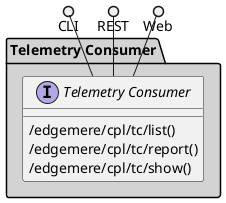 @startuml



package "Telemetry Consumer" #lightgray {

    interface "Telemetry Consumer" as i {
            /edgemere/cpl/tc/list()
            /edgemere/cpl/tc/report()
            /edgemere/cpl/tc/show()
    
    }
}

CLI ()-- i
REST ()-- i
Web ()-- i

package "Telemetry Consumer" #lightgray {
    
}



@enduml
